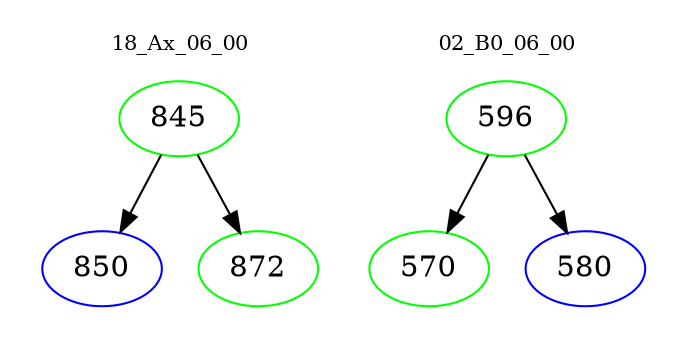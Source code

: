 digraph{
subgraph cluster_0 {
color = white
label = "18_Ax_06_00";
fontsize=10;
T0_845 [label="845", color="green"]
T0_845 -> T0_850 [color="black"]
T0_850 [label="850", color="blue"]
T0_845 -> T0_872 [color="black"]
T0_872 [label="872", color="green"]
}
subgraph cluster_1 {
color = white
label = "02_B0_06_00";
fontsize=10;
T1_596 [label="596", color="green"]
T1_596 -> T1_570 [color="black"]
T1_570 [label="570", color="green"]
T1_596 -> T1_580 [color="black"]
T1_580 [label="580", color="blue"]
}
}
